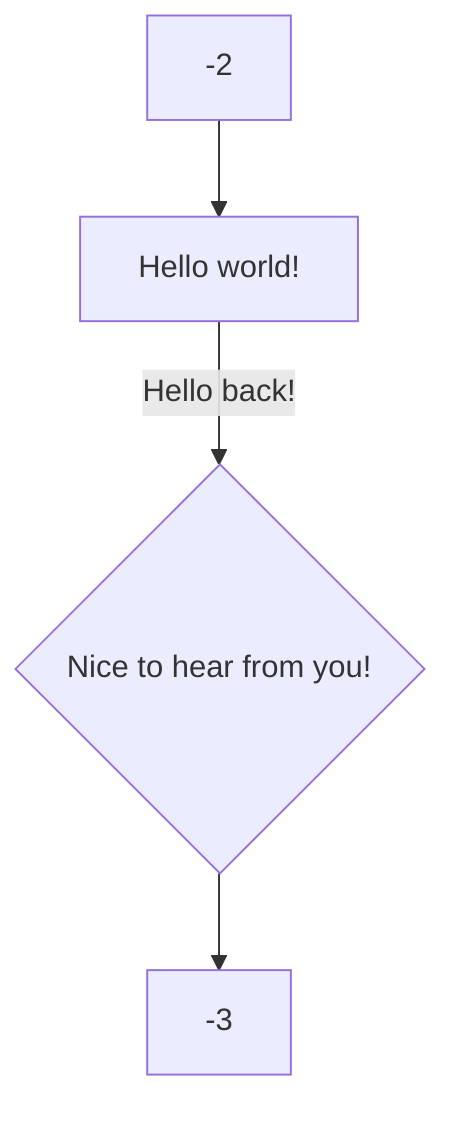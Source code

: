 flowchart TD
    1["Hello world!"]
    4{" Nice to hear from you!"}
    1 -->|Hello back!| 4
    -2 --> 1
    4 --> -3